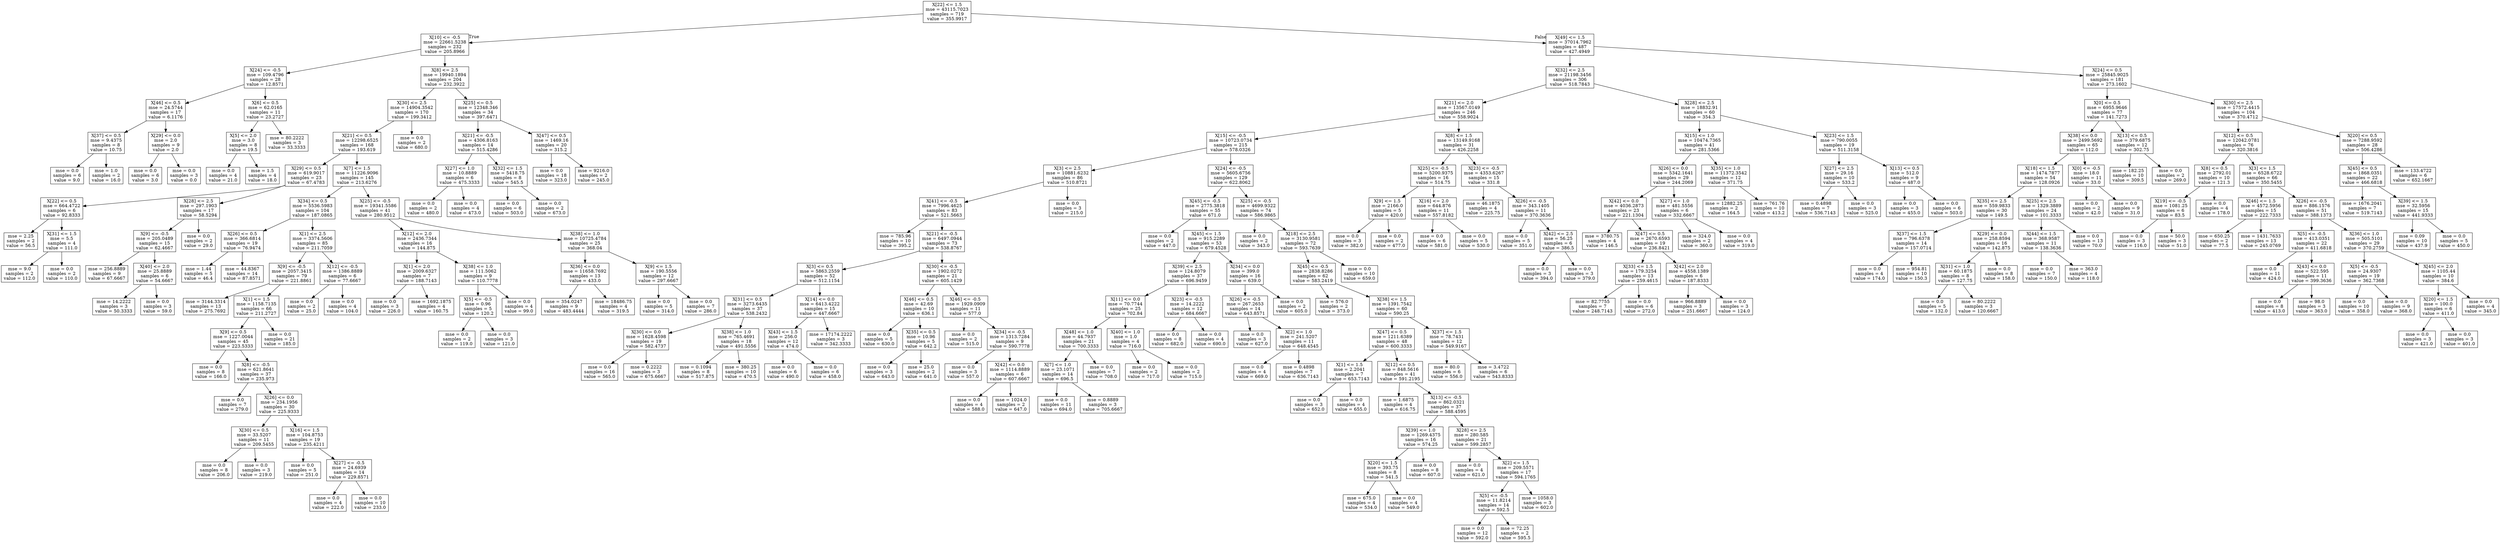 digraph Tree {
node [shape=box] ;
0 [label="X[22] <= 1.5\nmse = 43115.7023\nsamples = 719\nvalue = 355.9917"] ;
1 [label="X[10] <= -0.5\nmse = 22661.5238\nsamples = 232\nvalue = 205.8966"] ;
0 -> 1 [labeldistance=2.5, labelangle=45, headlabel="True"] ;
2 [label="X[24] <= -0.5\nmse = 109.4796\nsamples = 28\nvalue = 12.8571"] ;
1 -> 2 ;
3 [label="X[46] <= 0.5\nmse = 24.5744\nsamples = 17\nvalue = 6.1176"] ;
2 -> 3 ;
4 [label="X[37] <= 0.5\nmse = 9.4375\nsamples = 8\nvalue = 10.75"] ;
3 -> 4 ;
5 [label="mse = 0.0\nsamples = 6\nvalue = 9.0"] ;
4 -> 5 ;
6 [label="mse = 1.0\nsamples = 2\nvalue = 16.0"] ;
4 -> 6 ;
7 [label="X[29] <= 0.0\nmse = 2.0\nsamples = 9\nvalue = 2.0"] ;
3 -> 7 ;
8 [label="mse = 0.0\nsamples = 6\nvalue = 3.0"] ;
7 -> 8 ;
9 [label="mse = 0.0\nsamples = 3\nvalue = 0.0"] ;
7 -> 9 ;
10 [label="X[6] <= 0.5\nmse = 62.0165\nsamples = 11\nvalue = 23.2727"] ;
2 -> 10 ;
11 [label="X[5] <= 2.0\nmse = 3.0\nsamples = 8\nvalue = 19.5"] ;
10 -> 11 ;
12 [label="mse = 0.0\nsamples = 4\nvalue = 21.0"] ;
11 -> 12 ;
13 [label="mse = 1.5\nsamples = 4\nvalue = 18.0"] ;
11 -> 13 ;
14 [label="mse = 80.2222\nsamples = 3\nvalue = 33.3333"] ;
10 -> 14 ;
15 [label="X[8] <= 2.5\nmse = 19940.1894\nsamples = 204\nvalue = 232.3922"] ;
1 -> 15 ;
16 [label="X[30] <= 2.5\nmse = 14904.3542\nsamples = 170\nvalue = 199.3412"] ;
15 -> 16 ;
17 [label="X[21] <= 0.5\nmse = 12298.6525\nsamples = 168\nvalue = 193.619"] ;
16 -> 17 ;
18 [label="X[29] <= 0.5\nmse = 619.9017\nsamples = 23\nvalue = 67.4783"] ;
17 -> 18 ;
19 [label="X[22] <= 0.5\nmse = 664.4722\nsamples = 6\nvalue = 92.8333"] ;
18 -> 19 ;
20 [label="mse = 2.25\nsamples = 2\nvalue = 56.5"] ;
19 -> 20 ;
21 [label="X[31] <= 1.5\nmse = 5.5\nsamples = 4\nvalue = 111.0"] ;
19 -> 21 ;
22 [label="mse = 9.0\nsamples = 2\nvalue = 112.0"] ;
21 -> 22 ;
23 [label="mse = 0.0\nsamples = 2\nvalue = 110.0"] ;
21 -> 23 ;
24 [label="X[28] <= 2.5\nmse = 297.1903\nsamples = 17\nvalue = 58.5294"] ;
18 -> 24 ;
25 [label="X[9] <= -0.5\nmse = 205.0489\nsamples = 15\nvalue = 62.4667"] ;
24 -> 25 ;
26 [label="mse = 256.8889\nsamples = 9\nvalue = 67.6667"] ;
25 -> 26 ;
27 [label="X[40] <= 2.0\nmse = 25.8889\nsamples = 6\nvalue = 54.6667"] ;
25 -> 27 ;
28 [label="mse = 14.2222\nsamples = 3\nvalue = 50.3333"] ;
27 -> 28 ;
29 [label="mse = 0.0\nsamples = 3\nvalue = 59.0"] ;
27 -> 29 ;
30 [label="mse = 0.0\nsamples = 2\nvalue = 29.0"] ;
24 -> 30 ;
31 [label="X[7] <= 1.5\nmse = 11226.9096\nsamples = 145\nvalue = 213.6276"] ;
17 -> 31 ;
32 [label="X[34] <= 0.5\nmse = 5536.5983\nsamples = 104\nvalue = 187.0865"] ;
31 -> 32 ;
33 [label="X[26] <= 0.5\nmse = 366.6814\nsamples = 19\nvalue = 76.9474"] ;
32 -> 33 ;
34 [label="mse = 1.44\nsamples = 5\nvalue = 46.4"] ;
33 -> 34 ;
35 [label="mse = 44.8367\nsamples = 14\nvalue = 87.8571"] ;
33 -> 35 ;
36 [label="X[1] <= 2.5\nmse = 3374.5606\nsamples = 85\nvalue = 211.7059"] ;
32 -> 36 ;
37 [label="X[9] <= -0.5\nmse = 2057.3415\nsamples = 79\nvalue = 221.8861"] ;
36 -> 37 ;
38 [label="mse = 3144.3314\nsamples = 13\nvalue = 275.7692"] ;
37 -> 38 ;
39 [label="X[1] <= 1.5\nmse = 1158.7135\nsamples = 66\nvalue = 211.2727"] ;
37 -> 39 ;
40 [label="X[9] <= 0.5\nmse = 1227.0044\nsamples = 45\nvalue = 223.5333"] ;
39 -> 40 ;
41 [label="mse = 0.0\nsamples = 8\nvalue = 166.0"] ;
40 -> 41 ;
42 [label="X[8] <= -0.5\nmse = 621.8641\nsamples = 37\nvalue = 235.973"] ;
40 -> 42 ;
43 [label="mse = 0.0\nsamples = 7\nvalue = 279.0"] ;
42 -> 43 ;
44 [label="X[26] <= 0.0\nmse = 234.1956\nsamples = 30\nvalue = 225.9333"] ;
42 -> 44 ;
45 [label="X[30] <= 0.5\nmse = 33.5207\nsamples = 11\nvalue = 209.5455"] ;
44 -> 45 ;
46 [label="mse = 0.0\nsamples = 8\nvalue = 206.0"] ;
45 -> 46 ;
47 [label="mse = 0.0\nsamples = 3\nvalue = 219.0"] ;
45 -> 47 ;
48 [label="X[16] <= 1.5\nmse = 104.8753\nsamples = 19\nvalue = 235.4211"] ;
44 -> 48 ;
49 [label="mse = 0.0\nsamples = 5\nvalue = 251.0"] ;
48 -> 49 ;
50 [label="X[27] <= -0.5\nmse = 24.6939\nsamples = 14\nvalue = 229.8571"] ;
48 -> 50 ;
51 [label="mse = 0.0\nsamples = 4\nvalue = 222.0"] ;
50 -> 51 ;
52 [label="mse = 0.0\nsamples = 10\nvalue = 233.0"] ;
50 -> 52 ;
53 [label="mse = 0.0\nsamples = 21\nvalue = 185.0"] ;
39 -> 53 ;
54 [label="X[12] <= -0.5\nmse = 1386.8889\nsamples = 6\nvalue = 77.6667"] ;
36 -> 54 ;
55 [label="mse = 0.0\nsamples = 2\nvalue = 25.0"] ;
54 -> 55 ;
56 [label="mse = 0.0\nsamples = 4\nvalue = 104.0"] ;
54 -> 56 ;
57 [label="X[25] <= -0.5\nmse = 19341.5586\nsamples = 41\nvalue = 280.9512"] ;
31 -> 57 ;
58 [label="X[12] <= 2.0\nmse = 2436.7344\nsamples = 16\nvalue = 144.875"] ;
57 -> 58 ;
59 [label="X[1] <= 2.0\nmse = 2009.6327\nsamples = 7\nvalue = 188.7143"] ;
58 -> 59 ;
60 [label="mse = 0.0\nsamples = 3\nvalue = 226.0"] ;
59 -> 60 ;
61 [label="mse = 1692.1875\nsamples = 4\nvalue = 160.75"] ;
59 -> 61 ;
62 [label="X[38] <= 1.0\nmse = 111.5062\nsamples = 9\nvalue = 110.7778"] ;
58 -> 62 ;
63 [label="X[5] <= -0.5\nmse = 0.96\nsamples = 5\nvalue = 120.2"] ;
62 -> 63 ;
64 [label="mse = 0.0\nsamples = 2\nvalue = 119.0"] ;
63 -> 64 ;
65 [label="mse = 0.0\nsamples = 3\nvalue = 121.0"] ;
63 -> 65 ;
66 [label="mse = 0.0\nsamples = 4\nvalue = 99.0"] ;
62 -> 66 ;
67 [label="X[38] <= 1.0\nmse = 10725.4784\nsamples = 25\nvalue = 368.04"] ;
57 -> 67 ;
68 [label="X[36] <= 0.0\nmse = 11658.7692\nsamples = 13\nvalue = 433.0"] ;
67 -> 68 ;
69 [label="mse = 354.0247\nsamples = 9\nvalue = 483.4444"] ;
68 -> 69 ;
70 [label="mse = 18486.75\nsamples = 4\nvalue = 319.5"] ;
68 -> 70 ;
71 [label="X[9] <= 1.5\nmse = 190.5556\nsamples = 12\nvalue = 297.6667"] ;
67 -> 71 ;
72 [label="mse = 0.0\nsamples = 5\nvalue = 314.0"] ;
71 -> 72 ;
73 [label="mse = 0.0\nsamples = 7\nvalue = 286.0"] ;
71 -> 73 ;
74 [label="mse = 0.0\nsamples = 2\nvalue = 680.0"] ;
16 -> 74 ;
75 [label="X[25] <= 0.5\nmse = 12348.346\nsamples = 34\nvalue = 397.6471"] ;
15 -> 75 ;
76 [label="X[21] <= -0.5\nmse = 4306.8163\nsamples = 14\nvalue = 515.4286"] ;
75 -> 76 ;
77 [label="X[27] <= 1.0\nmse = 10.8889\nsamples = 6\nvalue = 475.3333"] ;
76 -> 77 ;
78 [label="mse = 0.0\nsamples = 2\nvalue = 480.0"] ;
77 -> 78 ;
79 [label="mse = 0.0\nsamples = 4\nvalue = 473.0"] ;
77 -> 79 ;
80 [label="X[32] <= 1.5\nmse = 5418.75\nsamples = 8\nvalue = 545.5"] ;
76 -> 80 ;
81 [label="mse = 0.0\nsamples = 6\nvalue = 503.0"] ;
80 -> 81 ;
82 [label="mse = 0.0\nsamples = 2\nvalue = 673.0"] ;
80 -> 82 ;
83 [label="X[47] <= 0.5\nmse = 1469.16\nsamples = 20\nvalue = 315.2"] ;
75 -> 83 ;
84 [label="mse = 0.0\nsamples = 18\nvalue = 323.0"] ;
83 -> 84 ;
85 [label="mse = 9216.0\nsamples = 2\nvalue = 245.0"] ;
83 -> 85 ;
86 [label="X[49] <= 1.5\nmse = 37014.7962\nsamples = 487\nvalue = 427.4949"] ;
0 -> 86 [labeldistance=2.5, labelangle=-45, headlabel="False"] ;
87 [label="X[32] <= 2.5\nmse = 21198.3456\nsamples = 306\nvalue = 518.7843"] ;
86 -> 87 ;
88 [label="X[21] <= 2.0\nmse = 13567.0149\nsamples = 246\nvalue = 558.9024"] ;
87 -> 88 ;
89 [label="X[15] <= -0.5\nmse = 10723.0734\nsamples = 215\nvalue = 578.0326"] ;
88 -> 89 ;
90 [label="X[3] <= 2.5\nmse = 10881.6232\nsamples = 86\nvalue = 510.8721"] ;
89 -> 90 ;
91 [label="X[41] <= -0.5\nmse = 7996.4625\nsamples = 83\nvalue = 521.5663"] ;
90 -> 91 ;
92 [label="mse = 785.96\nsamples = 10\nvalue = 395.2"] ;
91 -> 92 ;
93 [label="X[21] <= -0.5\nmse = 6497.0944\nsamples = 73\nvalue = 538.8767"] ;
91 -> 93 ;
94 [label="X[3] <= 0.5\nmse = 5863.2559\nsamples = 52\nvalue = 512.1154"] ;
93 -> 94 ;
95 [label="X[31] <= 0.5\nmse = 3273.6435\nsamples = 37\nvalue = 538.2432"] ;
94 -> 95 ;
96 [label="X[30] <= 0.0\nmse = 1628.4598\nsamples = 19\nvalue = 582.4737"] ;
95 -> 96 ;
97 [label="mse = 0.0\nsamples = 16\nvalue = 565.0"] ;
96 -> 97 ;
98 [label="mse = 0.2222\nsamples = 3\nvalue = 675.6667"] ;
96 -> 98 ;
99 [label="X[38] <= 1.0\nmse = 765.4691\nsamples = 18\nvalue = 491.5556"] ;
95 -> 99 ;
100 [label="mse = 0.1094\nsamples = 8\nvalue = 517.875"] ;
99 -> 100 ;
101 [label="mse = 380.25\nsamples = 10\nvalue = 470.5"] ;
99 -> 101 ;
102 [label="X[14] <= 0.0\nmse = 6413.4222\nsamples = 15\nvalue = 447.6667"] ;
94 -> 102 ;
103 [label="X[43] <= 1.5\nmse = 256.0\nsamples = 12\nvalue = 474.0"] ;
102 -> 103 ;
104 [label="mse = 0.0\nsamples = 6\nvalue = 490.0"] ;
103 -> 104 ;
105 [label="mse = 0.0\nsamples = 6\nvalue = 458.0"] ;
103 -> 105 ;
106 [label="mse = 17174.2222\nsamples = 3\nvalue = 342.3333"] ;
102 -> 106 ;
107 [label="X[30] <= -0.5\nmse = 1902.0272\nsamples = 21\nvalue = 605.1429"] ;
93 -> 107 ;
108 [label="X[46] <= 0.5\nmse = 42.69\nsamples = 10\nvalue = 636.1"] ;
107 -> 108 ;
109 [label="mse = 0.0\nsamples = 5\nvalue = 630.0"] ;
108 -> 109 ;
110 [label="X[35] <= 0.5\nmse = 10.96\nsamples = 5\nvalue = 642.2"] ;
108 -> 110 ;
111 [label="mse = 0.0\nsamples = 3\nvalue = 643.0"] ;
110 -> 111 ;
112 [label="mse = 25.0\nsamples = 2\nvalue = 641.0"] ;
110 -> 112 ;
113 [label="X[46] <= -0.5\nmse = 1929.0909\nsamples = 11\nvalue = 577.0"] ;
107 -> 113 ;
114 [label="mse = 0.0\nsamples = 2\nvalue = 515.0"] ;
113 -> 114 ;
115 [label="X[34] <= -0.5\nmse = 1313.7284\nsamples = 9\nvalue = 590.7778"] ;
113 -> 115 ;
116 [label="mse = 0.0\nsamples = 3\nvalue = 557.0"] ;
115 -> 116 ;
117 [label="X[42] <= 0.0\nmse = 1114.8889\nsamples = 6\nvalue = 607.6667"] ;
115 -> 117 ;
118 [label="mse = 0.0\nsamples = 4\nvalue = 588.0"] ;
117 -> 118 ;
119 [label="mse = 1024.0\nsamples = 2\nvalue = 647.0"] ;
117 -> 119 ;
120 [label="mse = 0.0\nsamples = 3\nvalue = 215.0"] ;
90 -> 120 ;
121 [label="X[24] <= -0.5\nmse = 5605.6756\nsamples = 129\nvalue = 622.8062"] ;
89 -> 121 ;
122 [label="X[45] <= -0.5\nmse = 2775.3818\nsamples = 55\nvalue = 671.0"] ;
121 -> 122 ;
123 [label="mse = 0.0\nsamples = 2\nvalue = 447.0"] ;
122 -> 123 ;
124 [label="X[45] <= 1.5\nmse = 915.2289\nsamples = 53\nvalue = 679.4528"] ;
122 -> 124 ;
125 [label="X[39] <= 2.5\nmse = 124.8079\nsamples = 37\nvalue = 696.9459"] ;
124 -> 125 ;
126 [label="X[11] <= 0.0\nmse = 70.7744\nsamples = 25\nvalue = 702.84"] ;
125 -> 126 ;
127 [label="X[48] <= 1.0\nmse = 44.7937\nsamples = 21\nvalue = 700.3333"] ;
126 -> 127 ;
128 [label="X[7] <= 1.0\nmse = 23.1071\nsamples = 14\nvalue = 696.5"] ;
127 -> 128 ;
129 [label="mse = 0.0\nsamples = 11\nvalue = 694.0"] ;
128 -> 129 ;
130 [label="mse = 0.8889\nsamples = 3\nvalue = 705.6667"] ;
128 -> 130 ;
131 [label="mse = 0.0\nsamples = 7\nvalue = 708.0"] ;
127 -> 131 ;
132 [label="X[40] <= 1.0\nmse = 1.0\nsamples = 4\nvalue = 716.0"] ;
126 -> 132 ;
133 [label="mse = 0.0\nsamples = 2\nvalue = 717.0"] ;
132 -> 133 ;
134 [label="mse = 0.0\nsamples = 2\nvalue = 715.0"] ;
132 -> 134 ;
135 [label="X[23] <= -0.5\nmse = 14.2222\nsamples = 12\nvalue = 684.6667"] ;
125 -> 135 ;
136 [label="mse = 0.0\nsamples = 8\nvalue = 682.0"] ;
135 -> 136 ;
137 [label="mse = 0.0\nsamples = 4\nvalue = 690.0"] ;
135 -> 137 ;
138 [label="X[34] <= 0.0\nmse = 399.0\nsamples = 16\nvalue = 639.0"] ;
124 -> 138 ;
139 [label="X[26] <= -0.5\nmse = 267.2653\nsamples = 14\nvalue = 643.8571"] ;
138 -> 139 ;
140 [label="mse = 0.0\nsamples = 3\nvalue = 627.0"] ;
139 -> 140 ;
141 [label="X[2] <= 1.0\nmse = 241.5207\nsamples = 11\nvalue = 648.4545"] ;
139 -> 141 ;
142 [label="mse = 0.0\nsamples = 4\nvalue = 669.0"] ;
141 -> 142 ;
143 [label="mse = 0.4898\nsamples = 7\nvalue = 636.7143"] ;
141 -> 143 ;
144 [label="mse = 0.0\nsamples = 2\nvalue = 605.0"] ;
138 -> 144 ;
145 [label="X[25] <= -0.5\nmse = 4699.9322\nsamples = 74\nvalue = 586.9865"] ;
121 -> 145 ;
146 [label="mse = 0.0\nsamples = 2\nvalue = 343.0"] ;
145 -> 146 ;
147 [label="X[18] <= 2.5\nmse = 3130.9581\nsamples = 72\nvalue = 593.7639"] ;
145 -> 147 ;
148 [label="X[45] <= -0.5\nmse = 2838.8286\nsamples = 62\nvalue = 583.2419"] ;
147 -> 148 ;
149 [label="mse = 576.0\nsamples = 2\nvalue = 373.0"] ;
148 -> 149 ;
150 [label="X[38] <= 1.5\nmse = 1391.7542\nsamples = 60\nvalue = 590.25"] ;
148 -> 150 ;
151 [label="X[47] <= 0.5\nmse = 1211.6389\nsamples = 48\nvalue = 600.3333"] ;
150 -> 151 ;
152 [label="X[1] <= 1.5\nmse = 2.2041\nsamples = 7\nvalue = 653.7143"] ;
151 -> 152 ;
153 [label="mse = 0.0\nsamples = 3\nvalue = 652.0"] ;
152 -> 153 ;
154 [label="mse = 0.0\nsamples = 4\nvalue = 655.0"] ;
152 -> 154 ;
155 [label="X[12] <= 0.5\nmse = 848.5616\nsamples = 41\nvalue = 591.2195"] ;
151 -> 155 ;
156 [label="mse = 1.6875\nsamples = 4\nvalue = 616.75"] ;
155 -> 156 ;
157 [label="X[13] <= -0.5\nmse = 862.0321\nsamples = 37\nvalue = 588.4595"] ;
155 -> 157 ;
158 [label="X[39] <= 1.0\nmse = 1269.4375\nsamples = 16\nvalue = 574.25"] ;
157 -> 158 ;
159 [label="X[20] <= 1.5\nmse = 393.75\nsamples = 8\nvalue = 541.5"] ;
158 -> 159 ;
160 [label="mse = 675.0\nsamples = 4\nvalue = 534.0"] ;
159 -> 160 ;
161 [label="mse = 0.0\nsamples = 4\nvalue = 549.0"] ;
159 -> 161 ;
162 [label="mse = 0.0\nsamples = 8\nvalue = 607.0"] ;
158 -> 162 ;
163 [label="X[28] <= 2.5\nmse = 280.585\nsamples = 21\nvalue = 599.2857"] ;
157 -> 163 ;
164 [label="mse = 0.0\nsamples = 4\nvalue = 621.0"] ;
163 -> 164 ;
165 [label="X[2] <= 1.5\nmse = 209.5571\nsamples = 17\nvalue = 594.1765"] ;
163 -> 165 ;
166 [label="X[5] <= -0.5\nmse = 11.8214\nsamples = 14\nvalue = 592.5"] ;
165 -> 166 ;
167 [label="mse = 0.0\nsamples = 12\nvalue = 592.0"] ;
166 -> 167 ;
168 [label="mse = 72.25\nsamples = 2\nvalue = 595.5"] ;
166 -> 168 ;
169 [label="mse = 1058.0\nsamples = 3\nvalue = 602.0"] ;
165 -> 169 ;
170 [label="X[37] <= 1.5\nmse = 78.7431\nsamples = 12\nvalue = 549.9167"] ;
150 -> 170 ;
171 [label="mse = 80.0\nsamples = 6\nvalue = 556.0"] ;
170 -> 171 ;
172 [label="mse = 3.4722\nsamples = 6\nvalue = 543.8333"] ;
170 -> 172 ;
173 [label="mse = 0.0\nsamples = 10\nvalue = 659.0"] ;
147 -> 173 ;
174 [label="X[8] <= 1.5\nmse = 13149.9168\nsamples = 31\nvalue = 426.2258"] ;
88 -> 174 ;
175 [label="X[25] <= -0.5\nmse = 5200.9375\nsamples = 16\nvalue = 514.75"] ;
174 -> 175 ;
176 [label="X[9] <= 1.5\nmse = 2166.0\nsamples = 5\nvalue = 420.0"] ;
175 -> 176 ;
177 [label="mse = 0.0\nsamples = 3\nvalue = 382.0"] ;
176 -> 177 ;
178 [label="mse = 0.0\nsamples = 2\nvalue = 477.0"] ;
176 -> 178 ;
179 [label="X[16] <= 2.0\nmse = 644.876\nsamples = 11\nvalue = 557.8182"] ;
175 -> 179 ;
180 [label="mse = 0.0\nsamples = 6\nvalue = 581.0"] ;
179 -> 180 ;
181 [label="mse = 0.0\nsamples = 5\nvalue = 530.0"] ;
179 -> 181 ;
182 [label="X[23] <= -0.5\nmse = 4353.6267\nsamples = 15\nvalue = 331.8"] ;
174 -> 182 ;
183 [label="mse = 46.1875\nsamples = 4\nvalue = 225.75"] ;
182 -> 183 ;
184 [label="X[26] <= -0.5\nmse = 343.1405\nsamples = 11\nvalue = 370.3636"] ;
182 -> 184 ;
185 [label="mse = 0.0\nsamples = 5\nvalue = 351.0"] ;
184 -> 185 ;
186 [label="X[42] <= 2.5\nmse = 56.25\nsamples = 6\nvalue = 386.5"] ;
184 -> 186 ;
187 [label="mse = 0.0\nsamples = 3\nvalue = 394.0"] ;
186 -> 187 ;
188 [label="mse = 0.0\nsamples = 3\nvalue = 379.0"] ;
186 -> 188 ;
189 [label="X[28] <= 2.5\nmse = 18832.91\nsamples = 60\nvalue = 354.3"] ;
87 -> 189 ;
190 [label="X[15] <= 1.0\nmse = 10474.7365\nsamples = 41\nvalue = 281.5366"] ;
189 -> 190 ;
191 [label="X[26] <= 0.0\nmse = 5342.1641\nsamples = 29\nvalue = 244.2069"] ;
190 -> 191 ;
192 [label="X[42] <= 0.0\nmse = 4036.2873\nsamples = 23\nvalue = 221.1304"] ;
191 -> 192 ;
193 [label="mse = 3780.75\nsamples = 4\nvalue = 146.5"] ;
192 -> 193 ;
194 [label="X[47] <= 0.5\nmse = 2670.6593\nsamples = 19\nvalue = 236.8421"] ;
192 -> 194 ;
195 [label="X[33] <= 1.5\nmse = 179.3254\nsamples = 13\nvalue = 259.4615"] ;
194 -> 195 ;
196 [label="mse = 82.7755\nsamples = 7\nvalue = 248.7143"] ;
195 -> 196 ;
197 [label="mse = 0.0\nsamples = 6\nvalue = 272.0"] ;
195 -> 197 ;
198 [label="X[42] <= 2.0\nmse = 4558.1389\nsamples = 6\nvalue = 187.8333"] ;
194 -> 198 ;
199 [label="mse = 966.8889\nsamples = 3\nvalue = 251.6667"] ;
198 -> 199 ;
200 [label="mse = 0.0\nsamples = 3\nvalue = 124.0"] ;
198 -> 200 ;
201 [label="X[27] <= 1.0\nmse = 481.5556\nsamples = 6\nvalue = 332.6667"] ;
191 -> 201 ;
202 [label="mse = 324.0\nsamples = 2\nvalue = 360.0"] ;
201 -> 202 ;
203 [label="mse = 0.0\nsamples = 4\nvalue = 319.0"] ;
201 -> 203 ;
204 [label="X[35] <= 1.0\nmse = 11372.3542\nsamples = 12\nvalue = 371.75"] ;
190 -> 204 ;
205 [label="mse = 12882.25\nsamples = 2\nvalue = 164.5"] ;
204 -> 205 ;
206 [label="mse = 761.76\nsamples = 10\nvalue = 413.2"] ;
204 -> 206 ;
207 [label="X[23] <= 1.5\nmse = 790.0055\nsamples = 19\nvalue = 511.3158"] ;
189 -> 207 ;
208 [label="X[27] <= 2.5\nmse = 29.16\nsamples = 10\nvalue = 533.2"] ;
207 -> 208 ;
209 [label="mse = 0.4898\nsamples = 7\nvalue = 536.7143"] ;
208 -> 209 ;
210 [label="mse = 0.0\nsamples = 3\nvalue = 525.0"] ;
208 -> 210 ;
211 [label="X[13] <= 0.5\nmse = 512.0\nsamples = 9\nvalue = 487.0"] ;
207 -> 211 ;
212 [label="mse = 0.0\nsamples = 3\nvalue = 455.0"] ;
211 -> 212 ;
213 [label="mse = 0.0\nsamples = 6\nvalue = 503.0"] ;
211 -> 213 ;
214 [label="X[24] <= 0.5\nmse = 25845.9025\nsamples = 181\nvalue = 273.1602"] ;
86 -> 214 ;
215 [label="X[0] <= 0.5\nmse = 6955.9646\nsamples = 77\nvalue = 141.7273"] ;
214 -> 215 ;
216 [label="X[38] <= 0.0\nmse = 2499.5692\nsamples = 65\nvalue = 112.0"] ;
215 -> 216 ;
217 [label="X[18] <= 1.5\nmse = 1474.7877\nsamples = 54\nvalue = 128.0926"] ;
216 -> 217 ;
218 [label="X[35] <= 2.5\nmse = 559.9833\nsamples = 30\nvalue = 149.5"] ;
217 -> 218 ;
219 [label="X[37] <= 1.5\nmse = 796.6378\nsamples = 14\nvalue = 157.0714"] ;
218 -> 219 ;
220 [label="mse = 0.0\nsamples = 4\nvalue = 174.0"] ;
219 -> 220 ;
221 [label="mse = 954.81\nsamples = 10\nvalue = 150.3"] ;
219 -> 221 ;
222 [label="X[29] <= 0.0\nmse = 258.8594\nsamples = 16\nvalue = 142.875"] ;
218 -> 222 ;
223 [label="X[31] <= 1.0\nmse = 60.1875\nsamples = 8\nvalue = 127.75"] ;
222 -> 223 ;
224 [label="mse = 0.0\nsamples = 5\nvalue = 132.0"] ;
223 -> 224 ;
225 [label="mse = 80.2222\nsamples = 3\nvalue = 120.6667"] ;
223 -> 225 ;
226 [label="mse = 0.0\nsamples = 8\nvalue = 158.0"] ;
222 -> 226 ;
227 [label="X[25] <= 2.5\nmse = 1329.3889\nsamples = 24\nvalue = 101.3333"] ;
217 -> 227 ;
228 [label="X[44] <= 1.5\nmse = 368.9587\nsamples = 11\nvalue = 138.3636"] ;
227 -> 228 ;
229 [label="mse = 0.0\nsamples = 7\nvalue = 150.0"] ;
228 -> 229 ;
230 [label="mse = 363.0\nsamples = 4\nvalue = 118.0"] ;
228 -> 230 ;
231 [label="mse = 0.0\nsamples = 13\nvalue = 70.0"] ;
227 -> 231 ;
232 [label="X[0] <= -0.5\nmse = 18.0\nsamples = 11\nvalue = 33.0"] ;
216 -> 232 ;
233 [label="mse = 0.0\nsamples = 2\nvalue = 42.0"] ;
232 -> 233 ;
234 [label="mse = 0.0\nsamples = 9\nvalue = 31.0"] ;
232 -> 234 ;
235 [label="X[13] <= 0.5\nmse = 379.6875\nsamples = 12\nvalue = 302.75"] ;
215 -> 235 ;
236 [label="mse = 182.25\nsamples = 10\nvalue = 309.5"] ;
235 -> 236 ;
237 [label="mse = 0.0\nsamples = 2\nvalue = 269.0"] ;
235 -> 237 ;
238 [label="X[30] <= 2.5\nmse = 17572.4415\nsamples = 104\nvalue = 370.4712"] ;
214 -> 238 ;
239 [label="X[12] <= 0.5\nmse = 12042.0781\nsamples = 76\nvalue = 320.3816"] ;
238 -> 239 ;
240 [label="X[8] <= 0.5\nmse = 2792.01\nsamples = 10\nvalue = 121.3"] ;
239 -> 240 ;
241 [label="X[19] <= -0.5\nmse = 1081.25\nsamples = 6\nvalue = 83.5"] ;
240 -> 241 ;
242 [label="mse = 0.0\nsamples = 3\nvalue = 116.0"] ;
241 -> 242 ;
243 [label="mse = 50.0\nsamples = 3\nvalue = 51.0"] ;
241 -> 243 ;
244 [label="mse = 0.0\nsamples = 4\nvalue = 178.0"] ;
240 -> 244 ;
245 [label="X[3] <= 1.5\nmse = 6528.6722\nsamples = 66\nvalue = 350.5455"] ;
239 -> 245 ;
246 [label="X[46] <= 1.5\nmse = 4572.5956\nsamples = 15\nvalue = 222.7333"] ;
245 -> 246 ;
247 [label="mse = 650.25\nsamples = 2\nvalue = 77.5"] ;
246 -> 247 ;
248 [label="mse = 1431.7633\nsamples = 13\nvalue = 245.0769"] ;
246 -> 248 ;
249 [label="X[26] <= -0.5\nmse = 886.1576\nsamples = 51\nvalue = 388.1373"] ;
245 -> 249 ;
250 [label="X[5] <= -0.5\nmse = 413.0351\nsamples = 22\nvalue = 411.6818"] ;
249 -> 250 ;
251 [label="mse = 0.0\nsamples = 11\nvalue = 424.0"] ;
250 -> 251 ;
252 [label="X[43] <= 0.0\nmse = 522.595\nsamples = 11\nvalue = 399.3636"] ;
250 -> 252 ;
253 [label="mse = 0.0\nsamples = 8\nvalue = 413.0"] ;
252 -> 253 ;
254 [label="mse = 98.0\nsamples = 3\nvalue = 363.0"] ;
252 -> 254 ;
255 [label="X[36] <= 1.0\nmse = 505.5101\nsamples = 29\nvalue = 370.2759"] ;
249 -> 255 ;
256 [label="X[5] <= -0.5\nmse = 24.9307\nsamples = 19\nvalue = 362.7368"] ;
255 -> 256 ;
257 [label="mse = 0.0\nsamples = 10\nvalue = 358.0"] ;
256 -> 257 ;
258 [label="mse = 0.0\nsamples = 9\nvalue = 368.0"] ;
256 -> 258 ;
259 [label="X[45] <= 2.0\nmse = 1105.44\nsamples = 10\nvalue = 384.6"] ;
255 -> 259 ;
260 [label="X[20] <= 1.5\nmse = 100.0\nsamples = 6\nvalue = 411.0"] ;
259 -> 260 ;
261 [label="mse = 0.0\nsamples = 3\nvalue = 421.0"] ;
260 -> 261 ;
262 [label="mse = 0.0\nsamples = 3\nvalue = 401.0"] ;
260 -> 262 ;
263 [label="mse = 0.0\nsamples = 4\nvalue = 345.0"] ;
259 -> 263 ;
264 [label="X[20] <= 0.5\nmse = 7288.9592\nsamples = 28\nvalue = 506.4286"] ;
238 -> 264 ;
265 [label="X[45] <= 0.5\nmse = 1868.0351\nsamples = 22\nvalue = 466.6818"] ;
264 -> 265 ;
266 [label="mse = 1676.2041\nsamples = 7\nvalue = 519.7143"] ;
265 -> 266 ;
267 [label="X[39] <= 1.5\nmse = 32.5956\nsamples = 15\nvalue = 441.9333"] ;
265 -> 267 ;
268 [label="mse = 0.09\nsamples = 10\nvalue = 437.9"] ;
267 -> 268 ;
269 [label="mse = 0.0\nsamples = 5\nvalue = 450.0"] ;
267 -> 269 ;
270 [label="mse = 133.4722\nsamples = 6\nvalue = 652.1667"] ;
264 -> 270 ;
}